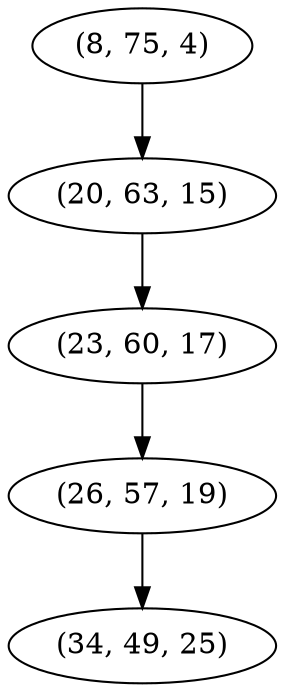 digraph tree {
    "(8, 75, 4)";
    "(20, 63, 15)";
    "(23, 60, 17)";
    "(26, 57, 19)";
    "(34, 49, 25)";
    "(8, 75, 4)" -> "(20, 63, 15)";
    "(20, 63, 15)" -> "(23, 60, 17)";
    "(23, 60, 17)" -> "(26, 57, 19)";
    "(26, 57, 19)" -> "(34, 49, 25)";
}
